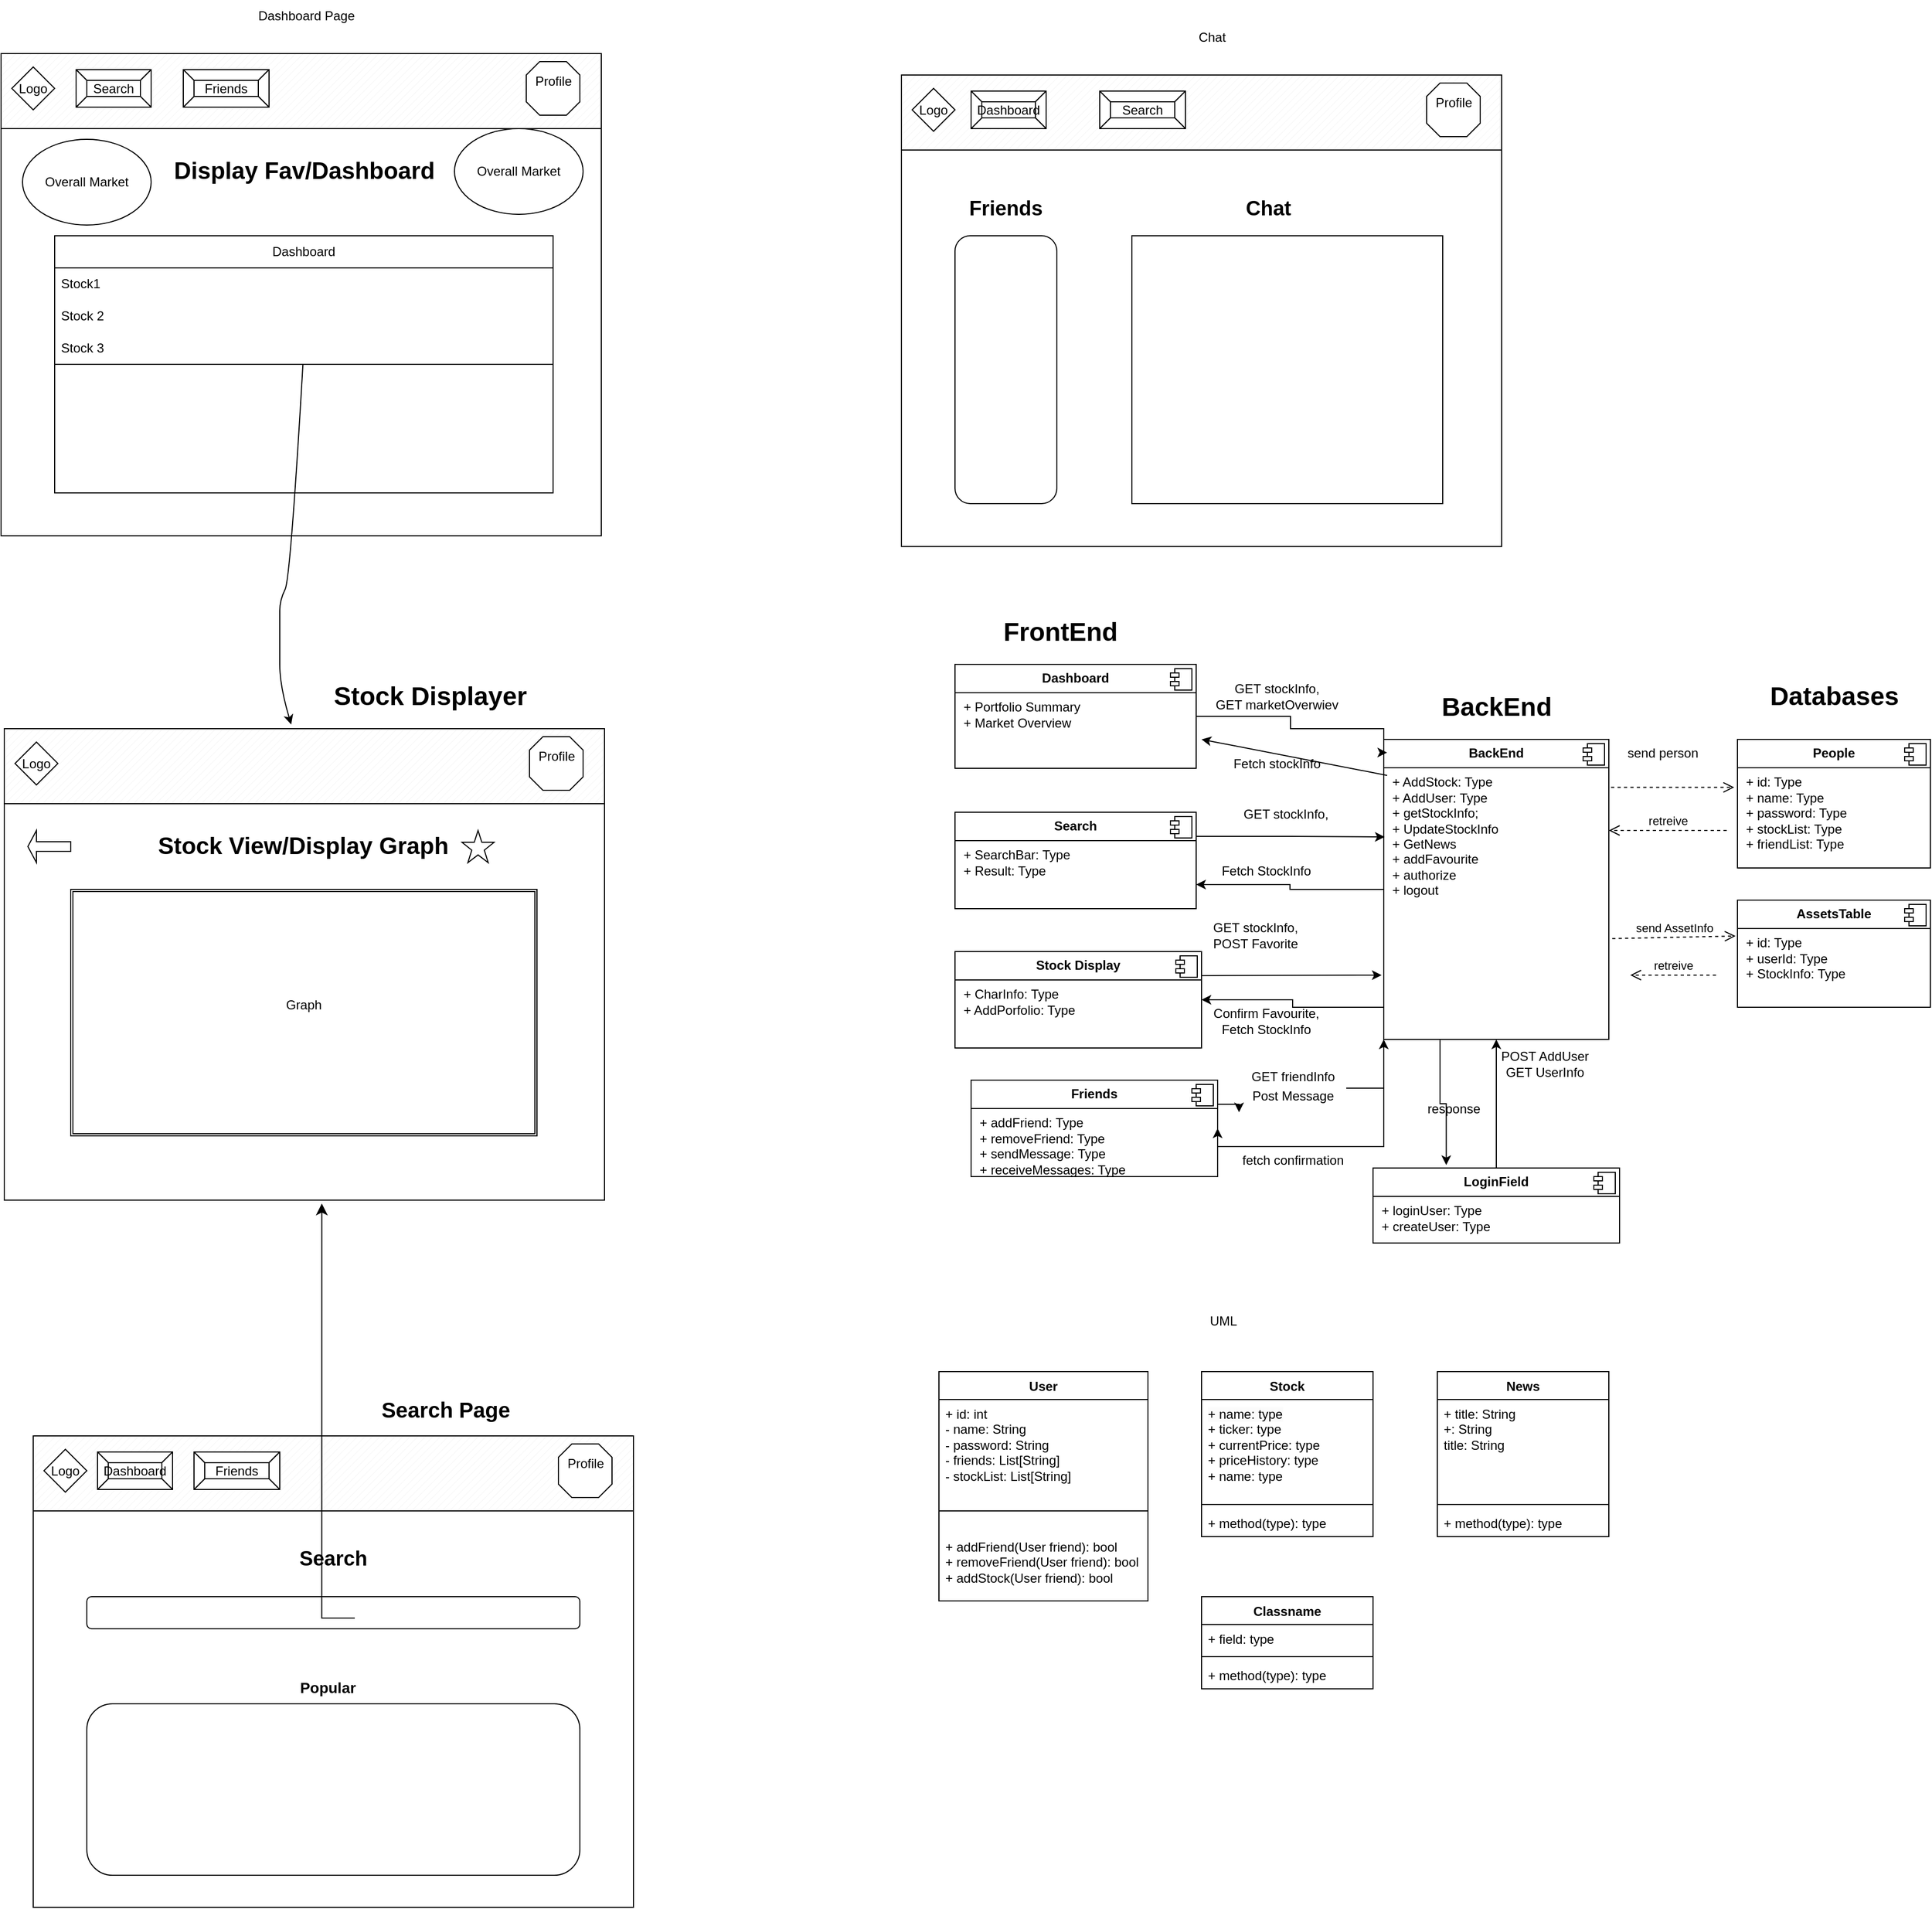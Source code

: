 <mxfile version="24.8.3">
  <diagram name="Seite-1" id="DuhwKdCDMSvqWucxcNel">
    <mxGraphModel dx="1193" dy="809" grid="1" gridSize="10" guides="1" tooltips="1" connect="1" arrows="1" fold="1" page="1" pageScale="1" pageWidth="827" pageHeight="1169" math="0" shadow="0">
      <root>
        <mxCell id="0" />
        <mxCell id="1" parent="0" />
        <mxCell id="tOoacu0qx8_Vcf6C2cur-1" value="" style="verticalLabelPosition=bottom;verticalAlign=top;html=1;shape=mxgraph.basic.rect;fillColor2=none;strokeWidth=1;size=20;indent=5;" vertex="1" parent="1">
          <mxGeometry x="80" y="80" width="560" height="450" as="geometry" />
        </mxCell>
        <mxCell id="tOoacu0qx8_Vcf6C2cur-3" value="" style="verticalLabelPosition=bottom;verticalAlign=top;html=1;shape=mxgraph.basic.patternFillRect;fillStyle=diag;step=5;fillStrokeWidth=0.2;fillStrokeColor=#dddddd;" vertex="1" parent="1">
          <mxGeometry x="80" y="80" width="560" height="70" as="geometry" />
        </mxCell>
        <mxCell id="tOoacu0qx8_Vcf6C2cur-4" value="Logo" style="whiteSpace=wrap;html=1;shape=mxgraph.basic.octagon2;align=center;verticalAlign=middle;dx=15;" vertex="1" parent="1">
          <mxGeometry x="90" y="92.5" width="40" height="40" as="geometry" />
        </mxCell>
        <mxCell id="tOoacu0qx8_Vcf6C2cur-5" value="Search" style="labelPosition=center;verticalLabelPosition=middle;align=center;html=1;shape=mxgraph.basic.button;dx=10;whiteSpace=wrap;" vertex="1" parent="1">
          <mxGeometry x="150" y="95" width="70" height="35" as="geometry" />
        </mxCell>
        <mxCell id="tOoacu0qx8_Vcf6C2cur-8" value="Friends" style="labelPosition=center;verticalLabelPosition=middle;align=center;html=1;shape=mxgraph.basic.button;dx=10;whiteSpace=wrap;" vertex="1" parent="1">
          <mxGeometry x="250" y="95" width="80" height="35" as="geometry" />
        </mxCell>
        <mxCell id="tOoacu0qx8_Vcf6C2cur-12" value="Profile&lt;div&gt;&lt;br&gt;&lt;/div&gt;" style="verticalLabelPosition=middle;verticalAlign=middle;html=1;shape=mxgraph.basic.polygon;polyCoords=[[0.25,0],[0.75,0],[1,0.25],[1,0.75],[0.75,1],[0.25,1],[0,0.75],[0,0.25]];polyline=0;labelPosition=center;align=center;" vertex="1" parent="1">
          <mxGeometry x="570" y="87.5" width="50" height="50" as="geometry" />
        </mxCell>
        <mxCell id="tOoacu0qx8_Vcf6C2cur-18" value="&lt;b&gt;&lt;font style=&quot;font-size: 22px;&quot;&gt;Display Fav/Dashboard&lt;/font&gt;&lt;/b&gt;" style="text;html=1;align=center;verticalAlign=middle;whiteSpace=wrap;rounded=0;" vertex="1" parent="1">
          <mxGeometry x="82.5" y="170" width="560" height="40" as="geometry" />
        </mxCell>
        <mxCell id="tOoacu0qx8_Vcf6C2cur-19" value="" style="rounded=0;whiteSpace=wrap;html=1;" vertex="1" parent="1">
          <mxGeometry x="130" y="250" width="465" height="240" as="geometry" />
        </mxCell>
        <mxCell id="tOoacu0qx8_Vcf6C2cur-20" value="Dashboard" style="swimlane;fontStyle=0;childLayout=stackLayout;horizontal=1;startSize=30;horizontalStack=0;resizeParent=1;resizeParentMax=0;resizeLast=0;collapsible=1;marginBottom=0;whiteSpace=wrap;html=1;" vertex="1" parent="1">
          <mxGeometry x="130" y="250" width="465" height="120" as="geometry" />
        </mxCell>
        <mxCell id="tOoacu0qx8_Vcf6C2cur-21" value="Stock1" style="text;strokeColor=none;fillColor=none;align=left;verticalAlign=middle;spacingLeft=4;spacingRight=4;overflow=hidden;points=[[0,0.5],[1,0.5]];portConstraint=eastwest;rotatable=0;whiteSpace=wrap;html=1;" vertex="1" parent="tOoacu0qx8_Vcf6C2cur-20">
          <mxGeometry y="30" width="465" height="30" as="geometry" />
        </mxCell>
        <mxCell id="tOoacu0qx8_Vcf6C2cur-22" value="Stock 2" style="text;strokeColor=none;fillColor=none;align=left;verticalAlign=middle;spacingLeft=4;spacingRight=4;overflow=hidden;points=[[0,0.5],[1,0.5]];portConstraint=eastwest;rotatable=0;whiteSpace=wrap;html=1;" vertex="1" parent="tOoacu0qx8_Vcf6C2cur-20">
          <mxGeometry y="60" width="465" height="30" as="geometry" />
        </mxCell>
        <mxCell id="tOoacu0qx8_Vcf6C2cur-23" value="Stock 3" style="text;strokeColor=none;fillColor=none;align=left;verticalAlign=middle;spacingLeft=4;spacingRight=4;overflow=hidden;points=[[0,0.5],[1,0.5]];portConstraint=eastwest;rotatable=0;whiteSpace=wrap;html=1;" vertex="1" parent="tOoacu0qx8_Vcf6C2cur-20">
          <mxGeometry y="90" width="465" height="30" as="geometry" />
        </mxCell>
        <mxCell id="tOoacu0qx8_Vcf6C2cur-24" value="Overall Market" style="ellipse;whiteSpace=wrap;html=1;" vertex="1" parent="1">
          <mxGeometry x="100" y="160" width="120" height="80" as="geometry" />
        </mxCell>
        <mxCell id="tOoacu0qx8_Vcf6C2cur-25" value="Overall Market" style="ellipse;whiteSpace=wrap;html=1;" vertex="1" parent="1">
          <mxGeometry x="503" y="150" width="120" height="80" as="geometry" />
        </mxCell>
        <mxCell id="tOoacu0qx8_Vcf6C2cur-46" value="" style="verticalLabelPosition=bottom;verticalAlign=top;html=1;shape=mxgraph.basic.rect;fillColor2=none;strokeWidth=1;size=20;indent=5;" vertex="1" parent="1">
          <mxGeometry x="110" y="1370" width="560" height="440" as="geometry" />
        </mxCell>
        <mxCell id="tOoacu0qx8_Vcf6C2cur-47" value="" style="verticalLabelPosition=bottom;verticalAlign=top;html=1;shape=mxgraph.basic.patternFillRect;fillStyle=diag;step=5;fillStrokeWidth=0.2;fillStrokeColor=#dddddd;" vertex="1" parent="1">
          <mxGeometry x="110" y="1370" width="560" height="70" as="geometry" />
        </mxCell>
        <mxCell id="tOoacu0qx8_Vcf6C2cur-48" value="Logo" style="whiteSpace=wrap;html=1;shape=mxgraph.basic.octagon2;align=center;verticalAlign=middle;dx=15;" vertex="1" parent="1">
          <mxGeometry x="120" y="1382.5" width="40" height="40" as="geometry" />
        </mxCell>
        <mxCell id="tOoacu0qx8_Vcf6C2cur-49" value="Dashboard" style="labelPosition=center;verticalLabelPosition=middle;align=center;html=1;shape=mxgraph.basic.button;dx=10;whiteSpace=wrap;" vertex="1" parent="1">
          <mxGeometry x="170" y="1385" width="70" height="35" as="geometry" />
        </mxCell>
        <mxCell id="tOoacu0qx8_Vcf6C2cur-51" value="Friends" style="labelPosition=center;verticalLabelPosition=middle;align=center;html=1;shape=mxgraph.basic.button;dx=10;whiteSpace=wrap;" vertex="1" parent="1">
          <mxGeometry x="260" y="1385" width="80" height="35" as="geometry" />
        </mxCell>
        <mxCell id="tOoacu0qx8_Vcf6C2cur-52" value="Profile&lt;div&gt;&lt;br&gt;&lt;/div&gt;" style="verticalLabelPosition=middle;verticalAlign=middle;html=1;shape=mxgraph.basic.polygon;polyCoords=[[0.25,0],[0.75,0],[1,0.25],[1,0.75],[0.75,1],[0.25,1],[0,0.75],[0,0.25]];polyline=0;labelPosition=center;align=center;" vertex="1" parent="1">
          <mxGeometry x="600" y="1377.5" width="50" height="50" as="geometry" />
        </mxCell>
        <mxCell id="tOoacu0qx8_Vcf6C2cur-53" value="&lt;b&gt;&lt;font style=&quot;font-size: 19px;&quot;&gt;Search&lt;/font&gt;&lt;/b&gt;" style="text;html=1;align=center;verticalAlign=middle;whiteSpace=wrap;rounded=0;" vertex="1" parent="1">
          <mxGeometry x="110" y="1470" width="560" height="30" as="geometry" />
        </mxCell>
        <mxCell id="tOoacu0qx8_Vcf6C2cur-54" value="" style="rounded=1;whiteSpace=wrap;html=1;" vertex="1" parent="1">
          <mxGeometry x="160" y="1520" width="460" height="30" as="geometry" />
        </mxCell>
        <mxCell id="tOoacu0qx8_Vcf6C2cur-55" value="" style="rounded=1;whiteSpace=wrap;html=1;" vertex="1" parent="1">
          <mxGeometry x="160" y="1620" width="460" height="160" as="geometry" />
        </mxCell>
        <mxCell id="tOoacu0qx8_Vcf6C2cur-56" value="&lt;font style=&quot;font-size: 14px;&quot;&gt;&lt;b&gt;Popular&lt;/b&gt;&lt;/font&gt;" style="text;html=1;align=center;verticalAlign=middle;whiteSpace=wrap;rounded=0;" vertex="1" parent="1">
          <mxGeometry x="280" y="1590" width="210" height="30" as="geometry" />
        </mxCell>
        <mxCell id="tOoacu0qx8_Vcf6C2cur-57" value="" style="verticalLabelPosition=bottom;verticalAlign=top;html=1;shape=mxgraph.basic.rect;fillColor2=none;strokeWidth=1;size=20;indent=5;" vertex="1" parent="1">
          <mxGeometry x="920" y="100" width="560" height="440" as="geometry" />
        </mxCell>
        <mxCell id="tOoacu0qx8_Vcf6C2cur-58" value="" style="verticalLabelPosition=bottom;verticalAlign=top;html=1;shape=mxgraph.basic.patternFillRect;fillStyle=diag;step=5;fillStrokeWidth=0.2;fillStrokeColor=#dddddd;" vertex="1" parent="1">
          <mxGeometry x="920" y="100" width="560" height="70" as="geometry" />
        </mxCell>
        <mxCell id="tOoacu0qx8_Vcf6C2cur-59" value="Logo" style="whiteSpace=wrap;html=1;shape=mxgraph.basic.octagon2;align=center;verticalAlign=middle;dx=15;" vertex="1" parent="1">
          <mxGeometry x="930" y="112.5" width="40" height="40" as="geometry" />
        </mxCell>
        <mxCell id="tOoacu0qx8_Vcf6C2cur-60" value="Dashboard" style="labelPosition=center;verticalLabelPosition=middle;align=center;html=1;shape=mxgraph.basic.button;dx=10;whiteSpace=wrap;" vertex="1" parent="1">
          <mxGeometry x="985" y="115" width="70" height="35" as="geometry" />
        </mxCell>
        <mxCell id="tOoacu0qx8_Vcf6C2cur-62" value="Search" style="labelPosition=center;verticalLabelPosition=middle;align=center;html=1;shape=mxgraph.basic.button;dx=10;whiteSpace=wrap;" vertex="1" parent="1">
          <mxGeometry x="1105" y="115" width="80" height="35" as="geometry" />
        </mxCell>
        <mxCell id="tOoacu0qx8_Vcf6C2cur-63" value="Profile&lt;div&gt;&lt;br&gt;&lt;/div&gt;" style="verticalLabelPosition=middle;verticalAlign=middle;html=1;shape=mxgraph.basic.polygon;polyCoords=[[0.25,0],[0.75,0],[1,0.25],[1,0.75],[0.75,1],[0.25,1],[0,0.75],[0,0.25]];polyline=0;labelPosition=center;align=center;" vertex="1" parent="1">
          <mxGeometry x="1410" y="107.5" width="50" height="50" as="geometry" />
        </mxCell>
        <mxCell id="tOoacu0qx8_Vcf6C2cur-64" value="&lt;span style=&quot;font-size: 19px;&quot;&gt;&lt;b&gt;Friends&lt;/b&gt;&lt;/span&gt;" style="text;html=1;align=center;verticalAlign=middle;whiteSpace=wrap;rounded=0;" vertex="1" parent="1">
          <mxGeometry x="950" y="210" width="135" height="30" as="geometry" />
        </mxCell>
        <mxCell id="tOoacu0qx8_Vcf6C2cur-65" value="" style="rounded=1;whiteSpace=wrap;html=1;" vertex="1" parent="1">
          <mxGeometry x="970" y="250" width="95" height="250" as="geometry" />
        </mxCell>
        <mxCell id="tOoacu0qx8_Vcf6C2cur-68" value="&lt;span style=&quot;font-size: 19px;&quot;&gt;&lt;b&gt;Chat&lt;/b&gt;&lt;/span&gt;" style="text;html=1;align=center;verticalAlign=middle;whiteSpace=wrap;rounded=0;" vertex="1" parent="1">
          <mxGeometry x="1195" y="210" width="135" height="30" as="geometry" />
        </mxCell>
        <mxCell id="tOoacu0qx8_Vcf6C2cur-69" value="" style="rounded=0;whiteSpace=wrap;html=1;" vertex="1" parent="1">
          <mxGeometry x="1135" y="250" width="290" height="250" as="geometry" />
        </mxCell>
        <mxCell id="tOoacu0qx8_Vcf6C2cur-70" value="Dashboard Page" style="text;html=1;align=center;verticalAlign=middle;whiteSpace=wrap;rounded=0;" vertex="1" parent="1">
          <mxGeometry x="80" y="30" width="570" height="30" as="geometry" />
        </mxCell>
        <mxCell id="tOoacu0qx8_Vcf6C2cur-71" value="&lt;b&gt;&lt;font style=&quot;font-size: 20px;&quot;&gt;Search Page&lt;/font&gt;&lt;/b&gt;" style="text;html=1;align=center;verticalAlign=middle;whiteSpace=wrap;rounded=0;" vertex="1" parent="1">
          <mxGeometry x="325" y="1330" width="340" height="30" as="geometry" />
        </mxCell>
        <mxCell id="tOoacu0qx8_Vcf6C2cur-72" value="Chat" style="text;html=1;align=center;verticalAlign=middle;whiteSpace=wrap;rounded=0;" vertex="1" parent="1">
          <mxGeometry x="955" y="50" width="510" height="30" as="geometry" />
        </mxCell>
        <mxCell id="tOoacu0qx8_Vcf6C2cur-73" value="" style="curved=1;endArrow=classic;html=1;rounded=0;entryX=0.478;entryY=-0.056;entryDx=0;entryDy=0;entryPerimeter=0;" edge="1" parent="1" source="tOoacu0qx8_Vcf6C2cur-23" target="tOoacu0qx8_Vcf6C2cur-76">
          <mxGeometry width="50" height="50" relative="1" as="geometry">
            <mxPoint x="300" y="600" as="sourcePoint" />
            <mxPoint x="350" y="690" as="targetPoint" />
            <Array as="points">
              <mxPoint x="350" y="570" />
              <mxPoint x="340" y="590" />
              <mxPoint x="340" y="610" />
              <mxPoint x="340" y="630" />
              <mxPoint x="340" y="670" />
            </Array>
          </mxGeometry>
        </mxCell>
        <mxCell id="tOoacu0qx8_Vcf6C2cur-74" value="" style="rounded=0;whiteSpace=wrap;html=1;" vertex="1" parent="1">
          <mxGeometry x="83" y="710" width="557" height="370" as="geometry" />
        </mxCell>
        <mxCell id="tOoacu0qx8_Vcf6C2cur-75" value="" style="verticalLabelPosition=bottom;verticalAlign=top;html=1;shape=mxgraph.basic.rect;fillColor2=none;strokeWidth=1;size=20;indent=5;" vertex="1" parent="1">
          <mxGeometry x="83" y="710" width="560" height="440" as="geometry" />
        </mxCell>
        <mxCell id="tOoacu0qx8_Vcf6C2cur-76" value="" style="verticalLabelPosition=bottom;verticalAlign=top;html=1;shape=mxgraph.basic.patternFillRect;fillStyle=diag;step=5;fillStrokeWidth=0.2;fillStrokeColor=#dddddd;" vertex="1" parent="1">
          <mxGeometry x="83" y="710" width="560" height="70" as="geometry" />
        </mxCell>
        <mxCell id="tOoacu0qx8_Vcf6C2cur-77" value="Logo" style="whiteSpace=wrap;html=1;shape=mxgraph.basic.octagon2;align=center;verticalAlign=middle;dx=15;" vertex="1" parent="1">
          <mxGeometry x="93" y="722.5" width="40" height="40" as="geometry" />
        </mxCell>
        <mxCell id="tOoacu0qx8_Vcf6C2cur-80" value="Profile&lt;div&gt;&lt;br&gt;&lt;/div&gt;" style="verticalLabelPosition=middle;verticalAlign=middle;html=1;shape=mxgraph.basic.polygon;polyCoords=[[0.25,0],[0.75,0],[1,0.25],[1,0.75],[0.75,1],[0.25,1],[0,0.75],[0,0.25]];polyline=0;labelPosition=center;align=center;" vertex="1" parent="1">
          <mxGeometry x="573" y="717.5" width="50" height="50" as="geometry" />
        </mxCell>
        <mxCell id="tOoacu0qx8_Vcf6C2cur-81" value="&lt;b&gt;&lt;font style=&quot;font-size: 22px;&quot;&gt;Stock View/Display Graph&lt;/font&gt;&lt;/b&gt;" style="text;html=1;align=center;verticalAlign=middle;whiteSpace=wrap;rounded=0;" vertex="1" parent="1">
          <mxGeometry x="81.5" y="800" width="560" height="40" as="geometry" />
        </mxCell>
        <mxCell id="tOoacu0qx8_Vcf6C2cur-89" value="Graph&lt;div&gt;&lt;br&gt;&lt;/div&gt;" style="shape=ext;double=1;rounded=0;whiteSpace=wrap;html=1;" vertex="1" parent="1">
          <mxGeometry x="145" y="860" width="435" height="230" as="geometry" />
        </mxCell>
        <mxCell id="tOoacu0qx8_Vcf6C2cur-90" value="" style="verticalLabelPosition=bottom;verticalAlign=top;html=1;shape=mxgraph.basic.star" vertex="1" parent="1">
          <mxGeometry x="510" y="805" width="30" height="30" as="geometry" />
        </mxCell>
        <mxCell id="tOoacu0qx8_Vcf6C2cur-91" value="" style="shape=singleArrow;direction=west;whiteSpace=wrap;html=1;" vertex="1" parent="1">
          <mxGeometry x="105" y="805" width="40" height="30" as="geometry" />
        </mxCell>
        <mxCell id="tOoacu0qx8_Vcf6C2cur-92" value="" style="edgeStyle=segmentEdgeStyle;endArrow=classic;html=1;curved=0;rounded=0;endSize=8;startSize=8;entryX=0.529;entryY=1.007;entryDx=0;entryDy=0;entryPerimeter=0;" edge="1" parent="1" target="tOoacu0qx8_Vcf6C2cur-75">
          <mxGeometry width="50" height="50" relative="1" as="geometry">
            <mxPoint x="410" y="1540" as="sourcePoint" />
            <mxPoint x="460" y="1490" as="targetPoint" />
          </mxGeometry>
        </mxCell>
        <mxCell id="tOoacu0qx8_Vcf6C2cur-93" value="Stock Displayer" style="text;strokeColor=none;fillColor=none;html=1;fontSize=24;fontStyle=1;verticalAlign=middle;align=center;" vertex="1" parent="1">
          <mxGeometry x="430" y="660" width="100" height="40" as="geometry" />
        </mxCell>
        <mxCell id="tOoacu0qx8_Vcf6C2cur-95" value="FrontEnd" style="text;strokeColor=none;fillColor=none;html=1;fontSize=24;fontStyle=1;verticalAlign=middle;align=center;" vertex="1" parent="1">
          <mxGeometry x="1017.5" y="600" width="100" height="40" as="geometry" />
        </mxCell>
        <mxCell id="tOoacu0qx8_Vcf6C2cur-97" value="&lt;p style=&quot;margin:0px;margin-top:6px;text-align:center;&quot;&gt;&lt;b&gt;Dashboard&lt;/b&gt;&lt;/p&gt;&lt;hr size=&quot;1&quot; style=&quot;border-style:solid;&quot;&gt;&lt;p style=&quot;margin:0px;margin-left:8px;&quot;&gt;+ Portfolio Summary&lt;br&gt;+ Market Overview&lt;/p&gt;" style="align=left;overflow=fill;html=1;dropTarget=0;whiteSpace=wrap;" vertex="1" parent="1">
          <mxGeometry x="970" y="650" width="225" height="97" as="geometry" />
        </mxCell>
        <mxCell id="tOoacu0qx8_Vcf6C2cur-98" value="" style="shape=component;jettyWidth=8;jettyHeight=4;" vertex="1" parent="tOoacu0qx8_Vcf6C2cur-97">
          <mxGeometry x="1" width="20" height="20" relative="1" as="geometry">
            <mxPoint x="-24" y="4" as="offset" />
          </mxGeometry>
        </mxCell>
        <mxCell id="tOoacu0qx8_Vcf6C2cur-99" value="&lt;p style=&quot;margin:0px;margin-top:6px;text-align:center;&quot;&gt;&lt;b&gt;Search&lt;/b&gt;&lt;/p&gt;&lt;hr size=&quot;1&quot; style=&quot;border-style:solid;&quot;&gt;&lt;p style=&quot;margin:0px;margin-left:8px;&quot;&gt;+ SearchBar: Type&lt;br&gt;+ Result: Type&lt;/p&gt;" style="align=left;overflow=fill;html=1;dropTarget=0;whiteSpace=wrap;" vertex="1" parent="1">
          <mxGeometry x="970" y="788" width="225" height="90" as="geometry" />
        </mxCell>
        <mxCell id="tOoacu0qx8_Vcf6C2cur-100" value="" style="shape=component;jettyWidth=8;jettyHeight=4;" vertex="1" parent="tOoacu0qx8_Vcf6C2cur-99">
          <mxGeometry x="1" width="20" height="20" relative="1" as="geometry">
            <mxPoint x="-24" y="4" as="offset" />
          </mxGeometry>
        </mxCell>
        <mxCell id="tOoacu0qx8_Vcf6C2cur-101" value="&lt;p style=&quot;margin:0px;margin-top:6px;text-align:center;&quot;&gt;&lt;b&gt;Stock Display&lt;/b&gt;&lt;/p&gt;&lt;hr size=&quot;1&quot; style=&quot;border-style:solid;&quot;&gt;&lt;p style=&quot;margin:0px;margin-left:8px;&quot;&gt;+ CharInfo: Type&lt;br&gt;+ AddPorfolio: Type&lt;/p&gt;" style="align=left;overflow=fill;html=1;dropTarget=0;whiteSpace=wrap;" vertex="1" parent="1">
          <mxGeometry x="970" y="918" width="230" height="90" as="geometry" />
        </mxCell>
        <mxCell id="tOoacu0qx8_Vcf6C2cur-102" value="" style="shape=component;jettyWidth=8;jettyHeight=4;" vertex="1" parent="tOoacu0qx8_Vcf6C2cur-101">
          <mxGeometry x="1" width="20" height="20" relative="1" as="geometry">
            <mxPoint x="-24" y="4" as="offset" />
          </mxGeometry>
        </mxCell>
        <mxCell id="tOoacu0qx8_Vcf6C2cur-165" style="edgeStyle=orthogonalEdgeStyle;rounded=0;orthogonalLoop=1;jettySize=auto;html=1;exitX=1;exitY=0.25;exitDx=0;exitDy=0;entryX=0;entryY=1;entryDx=0;entryDy=0;" edge="1" parent="1" source="tOoacu0qx8_Vcf6C2cur-182" target="tOoacu0qx8_Vcf6C2cur-107">
          <mxGeometry relative="1" as="geometry" />
        </mxCell>
        <mxCell id="tOoacu0qx8_Vcf6C2cur-103" value="&lt;p style=&quot;margin:0px;margin-top:6px;text-align:center;&quot;&gt;&lt;b&gt;Friends&lt;/b&gt;&lt;/p&gt;&lt;hr size=&quot;1&quot; style=&quot;border-style:solid;&quot;&gt;&lt;p style=&quot;margin:0px;margin-left:8px;&quot;&gt;+ addFriend: Type&lt;br&gt;+ removeFriend: Type&lt;/p&gt;&lt;p style=&quot;margin:0px;margin-left:8px;&quot;&gt;+ sendMessage: Type&lt;br&gt;&lt;/p&gt;&lt;p style=&quot;margin:0px;margin-left:8px;&quot;&gt;+ receiveMessages: Type&lt;br&gt;&lt;/p&gt;" style="align=left;overflow=fill;html=1;dropTarget=0;whiteSpace=wrap;" vertex="1" parent="1">
          <mxGeometry x="985" y="1038" width="230" height="90" as="geometry" />
        </mxCell>
        <mxCell id="tOoacu0qx8_Vcf6C2cur-104" value="" style="shape=component;jettyWidth=8;jettyHeight=4;" vertex="1" parent="tOoacu0qx8_Vcf6C2cur-103">
          <mxGeometry x="1" width="20" height="20" relative="1" as="geometry">
            <mxPoint x="-24" y="4" as="offset" />
          </mxGeometry>
        </mxCell>
        <mxCell id="tOoacu0qx8_Vcf6C2cur-106" value="BackEnd" style="text;strokeColor=none;fillColor=none;html=1;fontSize=24;fontStyle=1;verticalAlign=middle;align=center;" vertex="1" parent="1">
          <mxGeometry x="1425" y="670" width="100" height="40" as="geometry" />
        </mxCell>
        <mxCell id="tOoacu0qx8_Vcf6C2cur-173" style="edgeStyle=orthogonalEdgeStyle;rounded=0;orthogonalLoop=1;jettySize=auto;html=1;exitX=0;exitY=0.25;exitDx=0;exitDy=0;" edge="1" parent="1" source="tOoacu0qx8_Vcf6C2cur-107">
          <mxGeometry relative="1" as="geometry">
            <mxPoint x="1369.5" y="789.75" as="targetPoint" />
          </mxGeometry>
        </mxCell>
        <mxCell id="tOoacu0qx8_Vcf6C2cur-176" style="edgeStyle=orthogonalEdgeStyle;rounded=0;orthogonalLoop=1;jettySize=auto;html=1;entryX=1;entryY=0.75;entryDx=0;entryDy=0;" edge="1" parent="1" source="tOoacu0qx8_Vcf6C2cur-107" target="tOoacu0qx8_Vcf6C2cur-99">
          <mxGeometry relative="1" as="geometry" />
        </mxCell>
        <mxCell id="tOoacu0qx8_Vcf6C2cur-178" style="edgeStyle=orthogonalEdgeStyle;rounded=0;orthogonalLoop=1;jettySize=auto;html=1;exitX=0;exitY=1;exitDx=0;exitDy=0;entryX=1;entryY=0.5;entryDx=0;entryDy=0;" edge="1" parent="1" source="tOoacu0qx8_Vcf6C2cur-107" target="tOoacu0qx8_Vcf6C2cur-101">
          <mxGeometry relative="1" as="geometry">
            <Array as="points">
              <mxPoint x="1370" y="970" />
              <mxPoint x="1285" y="970" />
              <mxPoint x="1285" y="963" />
            </Array>
          </mxGeometry>
        </mxCell>
        <mxCell id="tOoacu0qx8_Vcf6C2cur-107" value="&lt;p style=&quot;margin:0px;margin-top:6px;text-align:center;&quot;&gt;&lt;b&gt;BackEnd&lt;/b&gt;&lt;/p&gt;&lt;hr size=&quot;1&quot; style=&quot;border-style:solid;&quot;&gt;&lt;p style=&quot;margin:0px;margin-left:8px;&quot;&gt;+ AddStock: Type&lt;br&gt;+ AddUser: Type&lt;/p&gt;&lt;p style=&quot;margin:0px;margin-left:8px;&quot;&gt;+ getStockInfo;&lt;/p&gt;&lt;p style=&quot;margin:0px;margin-left:8px;&quot;&gt;+ UpdateStockInfo&lt;/p&gt;&lt;p style=&quot;margin:0px;margin-left:8px;&quot;&gt;+ GetNews&lt;/p&gt;&lt;p style=&quot;margin:0px;margin-left:8px;&quot;&gt;+ addFavourite&lt;/p&gt;&lt;p style=&quot;margin:0px;margin-left:8px;&quot;&gt;+ authorize&lt;/p&gt;&lt;p style=&quot;margin:0px;margin-left:8px;&quot;&gt;+ logout&lt;/p&gt;" style="align=left;overflow=fill;html=1;dropTarget=0;whiteSpace=wrap;" vertex="1" parent="1">
          <mxGeometry x="1370" y="720" width="210" height="280" as="geometry" />
        </mxCell>
        <mxCell id="tOoacu0qx8_Vcf6C2cur-108" value="" style="shape=component;jettyWidth=8;jettyHeight=4;" vertex="1" parent="tOoacu0qx8_Vcf6C2cur-107">
          <mxGeometry x="1" width="20" height="20" relative="1" as="geometry">
            <mxPoint x="-24" y="4" as="offset" />
          </mxGeometry>
        </mxCell>
        <mxCell id="tOoacu0qx8_Vcf6C2cur-111" value="User" style="swimlane;fontStyle=1;align=center;verticalAlign=top;childLayout=stackLayout;horizontal=1;startSize=26;horizontalStack=0;resizeParent=1;resizeParentMax=0;resizeLast=0;collapsible=1;marginBottom=0;whiteSpace=wrap;html=1;" vertex="1" parent="1">
          <mxGeometry x="955" y="1310" width="195" height="214" as="geometry" />
        </mxCell>
        <mxCell id="tOoacu0qx8_Vcf6C2cur-112" value="+ id: int&lt;div&gt;- name: String&lt;br&gt;&lt;/div&gt;&lt;div&gt;- password: String&lt;br&gt;&lt;/div&gt;&lt;div&gt;- friends: List[String]&lt;br&gt;&lt;/div&gt;&lt;div&gt;- stockList: List[String]&lt;br&gt;&lt;/div&gt;&lt;div&gt;&lt;br&gt;&lt;/div&gt;" style="text;strokeColor=none;fillColor=none;align=left;verticalAlign=top;spacingLeft=4;spacingRight=4;overflow=hidden;rotatable=0;points=[[0,0.5],[1,0.5]];portConstraint=eastwest;whiteSpace=wrap;html=1;" vertex="1" parent="tOoacu0qx8_Vcf6C2cur-111">
          <mxGeometry y="26" width="195" height="84" as="geometry" />
        </mxCell>
        <mxCell id="tOoacu0qx8_Vcf6C2cur-113" value="" style="line;strokeWidth=1;fillColor=none;align=left;verticalAlign=middle;spacingTop=-1;spacingLeft=3;spacingRight=3;rotatable=0;labelPosition=right;points=[];portConstraint=eastwest;strokeColor=inherit;" vertex="1" parent="tOoacu0qx8_Vcf6C2cur-111">
          <mxGeometry y="110" width="195" height="40" as="geometry" />
        </mxCell>
        <mxCell id="tOoacu0qx8_Vcf6C2cur-114" value="+ addFriend(User friend): bool&lt;div&gt;+ removeFriend(User friend): bool&lt;/div&gt;&lt;div&gt;+ addStock(User friend): bool&lt;br&gt;&lt;/div&gt;" style="text;strokeColor=none;fillColor=none;align=left;verticalAlign=top;spacingLeft=4;spacingRight=4;overflow=hidden;rotatable=0;points=[[0,0.5],[1,0.5]];portConstraint=eastwest;whiteSpace=wrap;html=1;" vertex="1" parent="tOoacu0qx8_Vcf6C2cur-111">
          <mxGeometry y="150" width="195" height="64" as="geometry" />
        </mxCell>
        <mxCell id="tOoacu0qx8_Vcf6C2cur-115" value="Stock" style="swimlane;fontStyle=1;align=center;verticalAlign=top;childLayout=stackLayout;horizontal=1;startSize=26;horizontalStack=0;resizeParent=1;resizeParentMax=0;resizeLast=0;collapsible=1;marginBottom=0;whiteSpace=wrap;html=1;" vertex="1" parent="1">
          <mxGeometry x="1200" y="1310" width="160" height="154" as="geometry" />
        </mxCell>
        <mxCell id="tOoacu0qx8_Vcf6C2cur-116" value="&lt;span style=&quot;caret-color: rgb(0, 0, 0); color: rgb(0, 0, 0); font-family: Helvetica; font-size: 12px; font-style: normal; font-variant-caps: normal; font-weight: 400; letter-spacing: normal; orphans: auto; text-align: left; text-indent: 0px; text-transform: none; white-space: normal; widows: auto; word-spacing: 0px; -webkit-text-stroke-width: 0px; background-color: rgb(251, 251, 251); text-decoration: none; display: inline !important; float: none;&quot;&gt;+ name: type&lt;/span&gt;&lt;div&gt;+ ticker: type&lt;/div&gt;&lt;div&gt;+ currentPrice: type&lt;br&gt;&lt;/div&gt;&lt;div&gt;+ priceHistory: type&lt;br&gt;&lt;/div&gt;&lt;div&gt;+ name: type&lt;br&gt;&lt;/div&gt;" style="text;strokeColor=none;fillColor=none;align=left;verticalAlign=top;spacingLeft=4;spacingRight=4;overflow=hidden;rotatable=0;points=[[0,0.5],[1,0.5]];portConstraint=eastwest;whiteSpace=wrap;html=1;" vertex="1" parent="tOoacu0qx8_Vcf6C2cur-115">
          <mxGeometry y="26" width="160" height="94" as="geometry" />
        </mxCell>
        <mxCell id="tOoacu0qx8_Vcf6C2cur-117" value="" style="line;strokeWidth=1;fillColor=none;align=left;verticalAlign=middle;spacingTop=-1;spacingLeft=3;spacingRight=3;rotatable=0;labelPosition=right;points=[];portConstraint=eastwest;strokeColor=inherit;" vertex="1" parent="tOoacu0qx8_Vcf6C2cur-115">
          <mxGeometry y="120" width="160" height="8" as="geometry" />
        </mxCell>
        <mxCell id="tOoacu0qx8_Vcf6C2cur-118" value="+ method(type): type" style="text;strokeColor=none;fillColor=none;align=left;verticalAlign=top;spacingLeft=4;spacingRight=4;overflow=hidden;rotatable=0;points=[[0,0.5],[1,0.5]];portConstraint=eastwest;whiteSpace=wrap;html=1;" vertex="1" parent="tOoacu0qx8_Vcf6C2cur-115">
          <mxGeometry y="128" width="160" height="26" as="geometry" />
        </mxCell>
        <mxCell id="tOoacu0qx8_Vcf6C2cur-119" value="News" style="swimlane;fontStyle=1;align=center;verticalAlign=top;childLayout=stackLayout;horizontal=1;startSize=26;horizontalStack=0;resizeParent=1;resizeParentMax=0;resizeLast=0;collapsible=1;marginBottom=0;whiteSpace=wrap;html=1;" vertex="1" parent="1">
          <mxGeometry x="1420" y="1310" width="160" height="154" as="geometry" />
        </mxCell>
        <mxCell id="tOoacu0qx8_Vcf6C2cur-120" value="+ title: String&lt;div&gt;+: String&lt;br&gt;&lt;/div&gt;&lt;div&gt;title: String&lt;br&gt;&lt;/div&gt;" style="text;strokeColor=none;fillColor=none;align=left;verticalAlign=top;spacingLeft=4;spacingRight=4;overflow=hidden;rotatable=0;points=[[0,0.5],[1,0.5]];portConstraint=eastwest;whiteSpace=wrap;html=1;" vertex="1" parent="tOoacu0qx8_Vcf6C2cur-119">
          <mxGeometry y="26" width="160" height="94" as="geometry" />
        </mxCell>
        <mxCell id="tOoacu0qx8_Vcf6C2cur-121" value="" style="line;strokeWidth=1;fillColor=none;align=left;verticalAlign=middle;spacingTop=-1;spacingLeft=3;spacingRight=3;rotatable=0;labelPosition=right;points=[];portConstraint=eastwest;strokeColor=inherit;" vertex="1" parent="tOoacu0qx8_Vcf6C2cur-119">
          <mxGeometry y="120" width="160" height="8" as="geometry" />
        </mxCell>
        <mxCell id="tOoacu0qx8_Vcf6C2cur-122" value="+ method(type): type" style="text;strokeColor=none;fillColor=none;align=left;verticalAlign=top;spacingLeft=4;spacingRight=4;overflow=hidden;rotatable=0;points=[[0,0.5],[1,0.5]];portConstraint=eastwest;whiteSpace=wrap;html=1;" vertex="1" parent="tOoacu0qx8_Vcf6C2cur-119">
          <mxGeometry y="128" width="160" height="26" as="geometry" />
        </mxCell>
        <mxCell id="tOoacu0qx8_Vcf6C2cur-126" style="edgeStyle=orthogonalEdgeStyle;rounded=0;orthogonalLoop=1;jettySize=auto;html=1;entryX=0.5;entryY=1;entryDx=0;entryDy=0;" edge="1" parent="1" source="tOoacu0qx8_Vcf6C2cur-124" target="tOoacu0qx8_Vcf6C2cur-107">
          <mxGeometry relative="1" as="geometry" />
        </mxCell>
        <mxCell id="tOoacu0qx8_Vcf6C2cur-124" value="&lt;p style=&quot;margin:0px;margin-top:6px;text-align:center;&quot;&gt;&lt;b&gt;LoginField&lt;/b&gt;&lt;/p&gt;&lt;hr size=&quot;1&quot; style=&quot;border-style:solid;&quot;&gt;&lt;p style=&quot;margin:0px;margin-left:8px;&quot;&gt;+ loginUser: Type&lt;br&gt;+ createUser: Type&lt;/p&gt;&lt;p style=&quot;margin:0px;margin-left:8px;&quot;&gt;&lt;br&gt;&lt;/p&gt;&lt;p style=&quot;margin:0px;margin-left:8px;&quot;&gt;&lt;br&gt;&lt;/p&gt;" style="align=left;overflow=fill;html=1;dropTarget=0;whiteSpace=wrap;" vertex="1" parent="1">
          <mxGeometry x="1360" y="1120" width="230" height="70" as="geometry" />
        </mxCell>
        <mxCell id="tOoacu0qx8_Vcf6C2cur-125" value="" style="shape=component;jettyWidth=8;jettyHeight=4;" vertex="1" parent="tOoacu0qx8_Vcf6C2cur-124">
          <mxGeometry x="1" width="20" height="20" relative="1" as="geometry">
            <mxPoint x="-24" y="4" as="offset" />
          </mxGeometry>
        </mxCell>
        <mxCell id="tOoacu0qx8_Vcf6C2cur-127" value="POST AddUser&lt;div&gt;GET UserInfo&lt;/div&gt;" style="text;html=1;align=center;verticalAlign=middle;resizable=0;points=[];autosize=1;strokeColor=none;fillColor=none;" vertex="1" parent="1">
          <mxGeometry x="1465" y="1003" width="110" height="40" as="geometry" />
        </mxCell>
        <mxCell id="tOoacu0qx8_Vcf6C2cur-128" style="edgeStyle=orthogonalEdgeStyle;rounded=0;orthogonalLoop=1;jettySize=auto;html=1;exitX=0.25;exitY=1;exitDx=0;exitDy=0;entryX=0.297;entryY=-0.039;entryDx=0;entryDy=0;entryPerimeter=0;" edge="1" parent="1" source="tOoacu0qx8_Vcf6C2cur-107" target="tOoacu0qx8_Vcf6C2cur-124">
          <mxGeometry relative="1" as="geometry" />
        </mxCell>
        <mxCell id="tOoacu0qx8_Vcf6C2cur-129" value="response" style="text;html=1;align=center;verticalAlign=middle;resizable=0;points=[];autosize=1;strokeColor=none;fillColor=none;" vertex="1" parent="1">
          <mxGeometry x="1400" y="1050" width="70" height="30" as="geometry" />
        </mxCell>
        <mxCell id="tOoacu0qx8_Vcf6C2cur-146" value="UML" style="text;html=1;align=center;verticalAlign=middle;resizable=0;points=[];autosize=1;strokeColor=none;fillColor=none;" vertex="1" parent="1">
          <mxGeometry x="1195" y="1248" width="50" height="30" as="geometry" />
        </mxCell>
        <mxCell id="tOoacu0qx8_Vcf6C2cur-151" value="Classname" style="swimlane;fontStyle=1;align=center;verticalAlign=top;childLayout=stackLayout;horizontal=1;startSize=26;horizontalStack=0;resizeParent=1;resizeParentMax=0;resizeLast=0;collapsible=1;marginBottom=0;whiteSpace=wrap;html=1;" vertex="1" parent="1">
          <mxGeometry x="1200" y="1520" width="160" height="86" as="geometry" />
        </mxCell>
        <mxCell id="tOoacu0qx8_Vcf6C2cur-152" value="+ field: type" style="text;strokeColor=none;fillColor=none;align=left;verticalAlign=top;spacingLeft=4;spacingRight=4;overflow=hidden;rotatable=0;points=[[0,0.5],[1,0.5]];portConstraint=eastwest;whiteSpace=wrap;html=1;" vertex="1" parent="tOoacu0qx8_Vcf6C2cur-151">
          <mxGeometry y="26" width="160" height="26" as="geometry" />
        </mxCell>
        <mxCell id="tOoacu0qx8_Vcf6C2cur-153" value="" style="line;strokeWidth=1;fillColor=none;align=left;verticalAlign=middle;spacingTop=-1;spacingLeft=3;spacingRight=3;rotatable=0;labelPosition=right;points=[];portConstraint=eastwest;strokeColor=inherit;" vertex="1" parent="tOoacu0qx8_Vcf6C2cur-151">
          <mxGeometry y="52" width="160" height="8" as="geometry" />
        </mxCell>
        <mxCell id="tOoacu0qx8_Vcf6C2cur-154" value="+ method(type): type" style="text;strokeColor=none;fillColor=none;align=left;verticalAlign=top;spacingLeft=4;spacingRight=4;overflow=hidden;rotatable=0;points=[[0,0.5],[1,0.5]];portConstraint=eastwest;whiteSpace=wrap;html=1;" vertex="1" parent="tOoacu0qx8_Vcf6C2cur-151">
          <mxGeometry y="60" width="160" height="26" as="geometry" />
        </mxCell>
        <mxCell id="tOoacu0qx8_Vcf6C2cur-155" value="&lt;p style=&quot;margin:0px;margin-top:6px;text-align:center;&quot;&gt;&lt;b&gt;People&lt;/b&gt;&lt;/p&gt;&lt;hr size=&quot;1&quot; style=&quot;border-style:solid;&quot;&gt;&lt;p style=&quot;margin:0px;margin-left:8px;&quot;&gt;+ id: Type&lt;br&gt;+ name: Type&lt;/p&gt;&lt;p style=&quot;margin:0px;margin-left:8px;&quot;&gt;+ password: Type&lt;br&gt;&lt;/p&gt;&lt;p style=&quot;margin:0px;margin-left:8px;&quot;&gt;+ stockList: Type&lt;br&gt;&lt;/p&gt;&lt;p style=&quot;margin:0px;margin-left:8px;&quot;&gt;+ friendList: Type&lt;br&gt;&lt;/p&gt;" style="align=left;overflow=fill;html=1;dropTarget=0;whiteSpace=wrap;" vertex="1" parent="1">
          <mxGeometry x="1700" y="720" width="180" height="120" as="geometry" />
        </mxCell>
        <mxCell id="tOoacu0qx8_Vcf6C2cur-156" value="" style="shape=component;jettyWidth=8;jettyHeight=4;" vertex="1" parent="tOoacu0qx8_Vcf6C2cur-155">
          <mxGeometry x="1" width="20" height="20" relative="1" as="geometry">
            <mxPoint x="-24" y="4" as="offset" />
          </mxGeometry>
        </mxCell>
        <mxCell id="tOoacu0qx8_Vcf6C2cur-158" value="Databases" style="text;strokeColor=none;fillColor=none;html=1;fontSize=24;fontStyle=1;verticalAlign=middle;align=center;" vertex="1" parent="1">
          <mxGeometry x="1740" y="660" width="100" height="40" as="geometry" />
        </mxCell>
        <mxCell id="tOoacu0qx8_Vcf6C2cur-160" style="edgeStyle=orthogonalEdgeStyle;rounded=0;orthogonalLoop=1;jettySize=auto;html=1;exitX=1;exitY=0.5;exitDx=0;exitDy=0;entryX=0.015;entryY=0.044;entryDx=0;entryDy=0;entryPerimeter=0;" edge="1" parent="1" source="tOoacu0qx8_Vcf6C2cur-97" target="tOoacu0qx8_Vcf6C2cur-107">
          <mxGeometry relative="1" as="geometry">
            <mxPoint x="1350" y="720" as="targetPoint" />
            <Array as="points">
              <mxPoint x="1283" y="699" />
              <mxPoint x="1283" y="710" />
              <mxPoint x="1370" y="710" />
              <mxPoint x="1370" y="732" />
            </Array>
          </mxGeometry>
        </mxCell>
        <mxCell id="tOoacu0qx8_Vcf6C2cur-161" value="GET stockInfo,&lt;div&gt;GET marketOverwiev&lt;/div&gt;" style="text;html=1;align=center;verticalAlign=middle;resizable=0;points=[];autosize=1;strokeColor=none;fillColor=none;" vertex="1" parent="1">
          <mxGeometry x="1200" y="660" width="140" height="40" as="geometry" />
        </mxCell>
        <mxCell id="tOoacu0qx8_Vcf6C2cur-163" value="GET stockInfo,&amp;nbsp;" style="text;html=1;align=center;verticalAlign=middle;resizable=0;points=[];autosize=1;strokeColor=none;fillColor=none;" vertex="1" parent="1">
          <mxGeometry x="1225" y="775" width="110" height="30" as="geometry" />
        </mxCell>
        <mxCell id="tOoacu0qx8_Vcf6C2cur-164" style="edgeStyle=orthogonalEdgeStyle;rounded=0;orthogonalLoop=1;jettySize=auto;html=1;exitX=1;exitY=0.25;exitDx=0;exitDy=0;" edge="1" parent="1" source="tOoacu0qx8_Vcf6C2cur-101">
          <mxGeometry relative="1" as="geometry">
            <mxPoint x="1368" y="940" as="targetPoint" />
            <Array as="points">
              <mxPoint x="1368" y="940" />
            </Array>
          </mxGeometry>
        </mxCell>
        <mxCell id="tOoacu0qx8_Vcf6C2cur-166" value="GET stockInfo,&lt;div&gt;POST Favorite&lt;/div&gt;" style="text;html=1;align=center;verticalAlign=middle;resizable=0;points=[];autosize=1;strokeColor=none;fillColor=none;" vertex="1" parent="1">
          <mxGeometry x="1200" y="883" width="100" height="40" as="geometry" />
        </mxCell>
        <mxCell id="tOoacu0qx8_Vcf6C2cur-167" value="GET friendInfo" style="text;html=1;align=center;verticalAlign=middle;resizable=0;points=[];autosize=1;strokeColor=none;fillColor=none;" vertex="1" parent="1">
          <mxGeometry x="1235" y="1020" width="100" height="30" as="geometry" />
        </mxCell>
        <mxCell id="tOoacu0qx8_Vcf6C2cur-169" style="edgeStyle=orthogonalEdgeStyle;rounded=0;orthogonalLoop=1;jettySize=auto;html=1;exitX=1;exitY=0.25;exitDx=0;exitDy=0;entryX=0.004;entryY=0.325;entryDx=0;entryDy=0;entryPerimeter=0;" edge="1" parent="1" source="tOoacu0qx8_Vcf6C2cur-99" target="tOoacu0qx8_Vcf6C2cur-107">
          <mxGeometry relative="1" as="geometry" />
        </mxCell>
        <mxCell id="tOoacu0qx8_Vcf6C2cur-170" value="&lt;p style=&quot;margin:0px;margin-top:6px;text-align:center;&quot;&gt;&lt;b&gt;AssetsTable&lt;/b&gt;&lt;/p&gt;&lt;hr size=&quot;1&quot; style=&quot;border-style:solid;&quot;&gt;&lt;p style=&quot;margin:0px;margin-left:8px;&quot;&gt;+ id: Type&lt;br&gt;+ userId: Type&lt;/p&gt;&lt;p style=&quot;margin:0px;margin-left:8px;&quot;&gt;+ StockInfo: Type&lt;br&gt;&lt;/p&gt;&lt;p style=&quot;margin:0px;margin-left:8px;&quot;&gt;&lt;br&gt;&lt;/p&gt;" style="align=left;overflow=fill;html=1;dropTarget=0;whiteSpace=wrap;" vertex="1" parent="1">
          <mxGeometry x="1700" y="870" width="180" height="100" as="geometry" />
        </mxCell>
        <mxCell id="tOoacu0qx8_Vcf6C2cur-171" value="" style="shape=component;jettyWidth=8;jettyHeight=4;" vertex="1" parent="tOoacu0qx8_Vcf6C2cur-170">
          <mxGeometry x="1" width="20" height="20" relative="1" as="geometry">
            <mxPoint x="-24" y="4" as="offset" />
          </mxGeometry>
        </mxCell>
        <mxCell id="tOoacu0qx8_Vcf6C2cur-174" value="" style="endArrow=classic;html=1;rounded=0;exitX=0.015;exitY=0.12;exitDx=0;exitDy=0;exitPerimeter=0;" edge="1" parent="1" source="tOoacu0qx8_Vcf6C2cur-107">
          <mxGeometry width="50" height="50" relative="1" as="geometry">
            <mxPoint x="1320" y="780" as="sourcePoint" />
            <mxPoint x="1200" y="720" as="targetPoint" />
          </mxGeometry>
        </mxCell>
        <mxCell id="tOoacu0qx8_Vcf6C2cur-175" value="Fetch stockInfo" style="text;html=1;align=center;verticalAlign=middle;resizable=0;points=[];autosize=1;strokeColor=none;fillColor=none;" vertex="1" parent="1">
          <mxGeometry x="1220" y="728" width="100" height="30" as="geometry" />
        </mxCell>
        <mxCell id="tOoacu0qx8_Vcf6C2cur-177" value="Fetch StockInfo" style="text;html=1;align=center;verticalAlign=middle;resizable=0;points=[];autosize=1;strokeColor=none;fillColor=none;" vertex="1" parent="1">
          <mxGeometry x="1205" y="828" width="110" height="30" as="geometry" />
        </mxCell>
        <mxCell id="tOoacu0qx8_Vcf6C2cur-179" style="edgeStyle=orthogonalEdgeStyle;rounded=0;orthogonalLoop=1;jettySize=auto;html=1;exitX=0;exitY=1;exitDx=0;exitDy=0;entryX=1;entryY=0.5;entryDx=0;entryDy=0;" edge="1" parent="1" source="tOoacu0qx8_Vcf6C2cur-107" target="tOoacu0qx8_Vcf6C2cur-103">
          <mxGeometry relative="1" as="geometry">
            <Array as="points">
              <mxPoint x="1370" y="1100" />
              <mxPoint x="1215" y="1100" />
            </Array>
          </mxGeometry>
        </mxCell>
        <mxCell id="tOoacu0qx8_Vcf6C2cur-180" value="Confirm Favourite,&lt;div&gt;Fetch StockInfo&lt;/div&gt;" style="text;html=1;align=center;verticalAlign=middle;resizable=0;points=[];autosize=1;strokeColor=none;fillColor=none;" vertex="1" parent="1">
          <mxGeometry x="1200" y="963" width="120" height="40" as="geometry" />
        </mxCell>
        <mxCell id="tOoacu0qx8_Vcf6C2cur-181" value="fetch confirmation" style="text;html=1;align=center;verticalAlign=middle;resizable=0;points=[];autosize=1;strokeColor=none;fillColor=none;" vertex="1" parent="1">
          <mxGeometry x="1225" y="1098" width="120" height="30" as="geometry" />
        </mxCell>
        <mxCell id="tOoacu0qx8_Vcf6C2cur-183" value="" style="edgeStyle=orthogonalEdgeStyle;rounded=0;orthogonalLoop=1;jettySize=auto;html=1;exitX=1;exitY=0.25;exitDx=0;exitDy=0;entryX=0;entryY=1;entryDx=0;entryDy=0;" edge="1" parent="1" source="tOoacu0qx8_Vcf6C2cur-103" target="tOoacu0qx8_Vcf6C2cur-182">
          <mxGeometry relative="1" as="geometry">
            <mxPoint x="1215" y="1061" as="sourcePoint" />
            <mxPoint x="1370" y="1000" as="targetPoint" />
          </mxGeometry>
        </mxCell>
        <mxCell id="tOoacu0qx8_Vcf6C2cur-182" value="Post Message" style="text;html=1;align=center;verticalAlign=middle;resizable=0;points=[];autosize=1;strokeColor=none;fillColor=none;" vertex="1" parent="1">
          <mxGeometry x="1235" y="1038" width="100" height="30" as="geometry" />
        </mxCell>
        <mxCell id="tOoacu0qx8_Vcf6C2cur-184" value="retreive" style="html=1;verticalAlign=bottom;endArrow=open;dashed=1;endSize=8;curved=0;rounded=0;" edge="1" parent="1">
          <mxGeometry relative="1" as="geometry">
            <mxPoint x="1690" y="805" as="sourcePoint" />
            <mxPoint x="1580" y="805" as="targetPoint" />
          </mxGeometry>
        </mxCell>
        <mxCell id="tOoacu0qx8_Vcf6C2cur-185" value="" style="html=1;verticalAlign=bottom;endArrow=open;dashed=1;endSize=8;curved=0;rounded=0;exitX=1.01;exitY=0.16;exitDx=0;exitDy=0;exitPerimeter=0;entryX=-0.017;entryY=0.373;entryDx=0;entryDy=0;entryPerimeter=0;" edge="1" parent="1" source="tOoacu0qx8_Vcf6C2cur-107" target="tOoacu0qx8_Vcf6C2cur-155">
          <mxGeometry relative="1" as="geometry">
            <mxPoint x="1690" y="740" as="sourcePoint" />
            <mxPoint x="1690" y="770" as="targetPoint" />
          </mxGeometry>
        </mxCell>
        <mxCell id="tOoacu0qx8_Vcf6C2cur-186" value="send person" style="text;html=1;align=center;verticalAlign=middle;resizable=0;points=[];autosize=1;strokeColor=none;fillColor=none;" vertex="1" parent="1">
          <mxGeometry x="1585" y="718" width="90" height="30" as="geometry" />
        </mxCell>
        <mxCell id="tOoacu0qx8_Vcf6C2cur-187" value="retreive" style="html=1;verticalAlign=bottom;endArrow=open;dashed=1;endSize=8;curved=0;rounded=0;" edge="1" parent="1">
          <mxGeometry relative="1" as="geometry">
            <mxPoint x="1680" y="940" as="sourcePoint" />
            <mxPoint x="1600" y="940" as="targetPoint" />
          </mxGeometry>
        </mxCell>
        <mxCell id="tOoacu0qx8_Vcf6C2cur-188" value="send AssetInfo" style="html=1;verticalAlign=bottom;endArrow=open;dashed=1;endSize=8;curved=0;rounded=0;entryX=-0.01;entryY=0.335;entryDx=0;entryDy=0;exitX=1.015;exitY=0.664;exitDx=0;exitDy=0;exitPerimeter=0;entryPerimeter=0;" edge="1" parent="1" source="tOoacu0qx8_Vcf6C2cur-107" target="tOoacu0qx8_Vcf6C2cur-170">
          <mxGeometry relative="1" as="geometry">
            <mxPoint x="1690" y="890" as="sourcePoint" />
            <mxPoint x="1610" y="890" as="targetPoint" />
          </mxGeometry>
        </mxCell>
      </root>
    </mxGraphModel>
  </diagram>
</mxfile>

